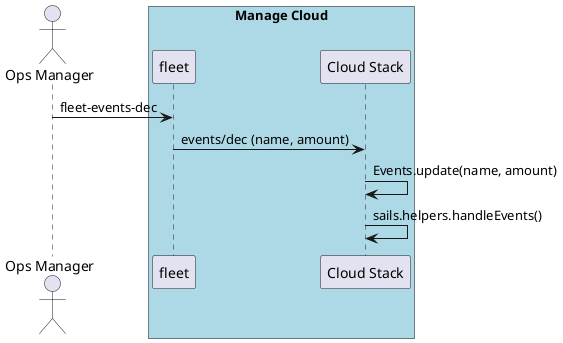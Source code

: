 @startuml
Actor "Ops Manager" as A

box "Manage Cloud" #lightblue
participant "fleet" as S
A -> S : fleet-events-dec
participant "Cloud Stack" as CS
S -> CS : events/dec (name, amount)
CS -> CS : Events.update(name, amount)
CS -> CS : sails.helpers.handleEvents()
end box
@enduml
